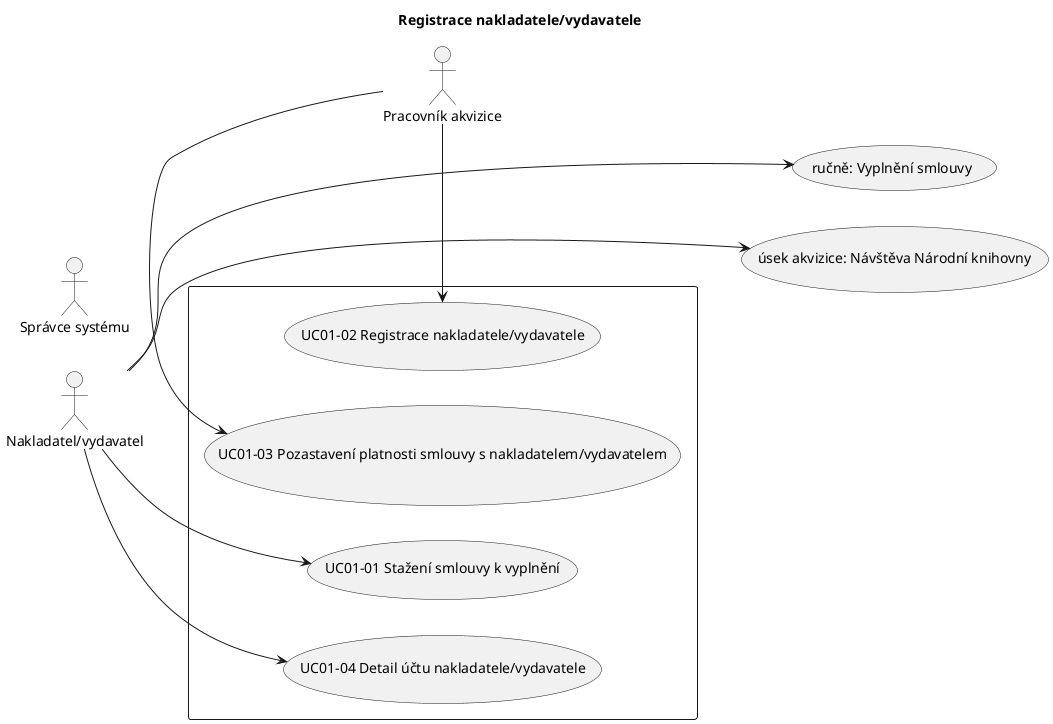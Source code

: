 @startuml
left to right direction
title Registrace nakladatele/vydavatele
skinparam packageStyle rect

actor :Nakladatel/vydavatel: as nakl
actor :Pracovník akvizice: as akv
actor :Správce systému: as sys

rectangle  {
	  :nakl: --> (UC01-01 Stažení smlouvy k vyplnění)
	  :akv: -left-> (UC01-02 Registrace nakladatele/vydavatele)
	  :akv: -left-> (UC01-03 Pozastavení platnosti smlouvy s nakladatelem/vydavatelem)
	  :nakl: --> (UC01-04 Detail účtu nakladatele/vydavatele)
}

:nakl: ---> (ručně: Vyplnění smlouvy)
:nakl: ---> (úsek akvizice: Návštěva Národní knihovny)
@enduml

